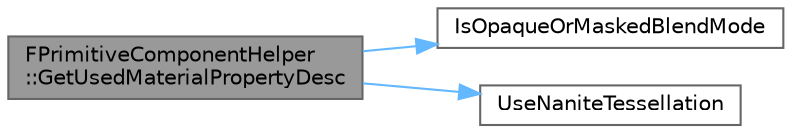 digraph "FPrimitiveComponentHelper::GetUsedMaterialPropertyDesc"
{
 // INTERACTIVE_SVG=YES
 // LATEX_PDF_SIZE
  bgcolor="transparent";
  edge [fontname=Helvetica,fontsize=10,labelfontname=Helvetica,labelfontsize=10];
  node [fontname=Helvetica,fontsize=10,shape=box,height=0.2,width=0.4];
  rankdir="LR";
  Node1 [id="Node000001",label="FPrimitiveComponentHelper\l::GetUsedMaterialPropertyDesc",height=0.2,width=0.4,color="gray40", fillcolor="grey60", style="filled", fontcolor="black",tooltip=" "];
  Node1 -> Node2 [id="edge1_Node000001_Node000002",color="steelblue1",style="solid",tooltip=" "];
  Node2 [id="Node000002",label="IsOpaqueOrMaskedBlendMode",height=0.2,width=0.4,color="grey40", fillcolor="white", style="filled",URL="$d7/d0b/MaterialShared_8h.html#a511f546db964368d5c66a8c9305d123a",tooltip=" "];
  Node1 -> Node3 [id="edge2_Node000001_Node000003",color="steelblue1",style="solid",tooltip=" "];
  Node3 [id="Node000003",label="UseNaniteTessellation",height=0.2,width=0.4,color="grey40", fillcolor="white", style="filled",URL="$d7/d1b/RenderUtils_8h.html#ac62fa5852cf6e3d767db8329b7dc4911",tooltip=" "];
}

